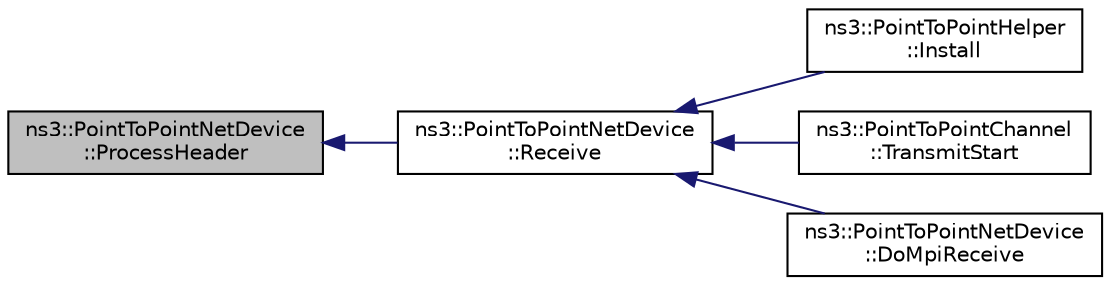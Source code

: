 digraph "ns3::PointToPointNetDevice::ProcessHeader"
{
  edge [fontname="Helvetica",fontsize="10",labelfontname="Helvetica",labelfontsize="10"];
  node [fontname="Helvetica",fontsize="10",shape=record];
  rankdir="LR";
  Node1 [label="ns3::PointToPointNetDevice\l::ProcessHeader",height=0.2,width=0.4,color="black", fillcolor="grey75", style="filled", fontcolor="black"];
  Node1 -> Node2 [dir="back",color="midnightblue",fontsize="10",style="solid"];
  Node2 [label="ns3::PointToPointNetDevice\l::Receive",height=0.2,width=0.4,color="black", fillcolor="white", style="filled",URL="$db/d2f/classns3_1_1PointToPointNetDevice.html#ac7d662e7083e3a522557fcfa502e4b5e"];
  Node2 -> Node3 [dir="back",color="midnightblue",fontsize="10",style="solid"];
  Node3 [label="ns3::PointToPointHelper\l::Install",height=0.2,width=0.4,color="black", fillcolor="white", style="filled",URL="$d5/d0d/classns3_1_1PointToPointHelper.html#aecfc3e7bc34a5fa9707b26df08ef913a"];
  Node2 -> Node4 [dir="back",color="midnightblue",fontsize="10",style="solid"];
  Node4 [label="ns3::PointToPointChannel\l::TransmitStart",height=0.2,width=0.4,color="black", fillcolor="white", style="filled",URL="$dd/da8/classns3_1_1PointToPointChannel.html#ad3032b1fa7e3e046ccd0bc7e1b5de80b",tooltip="Transmit a packet over this channel. "];
  Node2 -> Node5 [dir="back",color="midnightblue",fontsize="10",style="solid"];
  Node5 [label="ns3::PointToPointNetDevice\l::DoMpiReceive",height=0.2,width=0.4,color="black", fillcolor="white", style="filled",URL="$db/d2f/classns3_1_1PointToPointNetDevice.html#adb881a073eaa215d5b8c8dc0434a0690",tooltip="Handler for MPI receive event. "];
}

